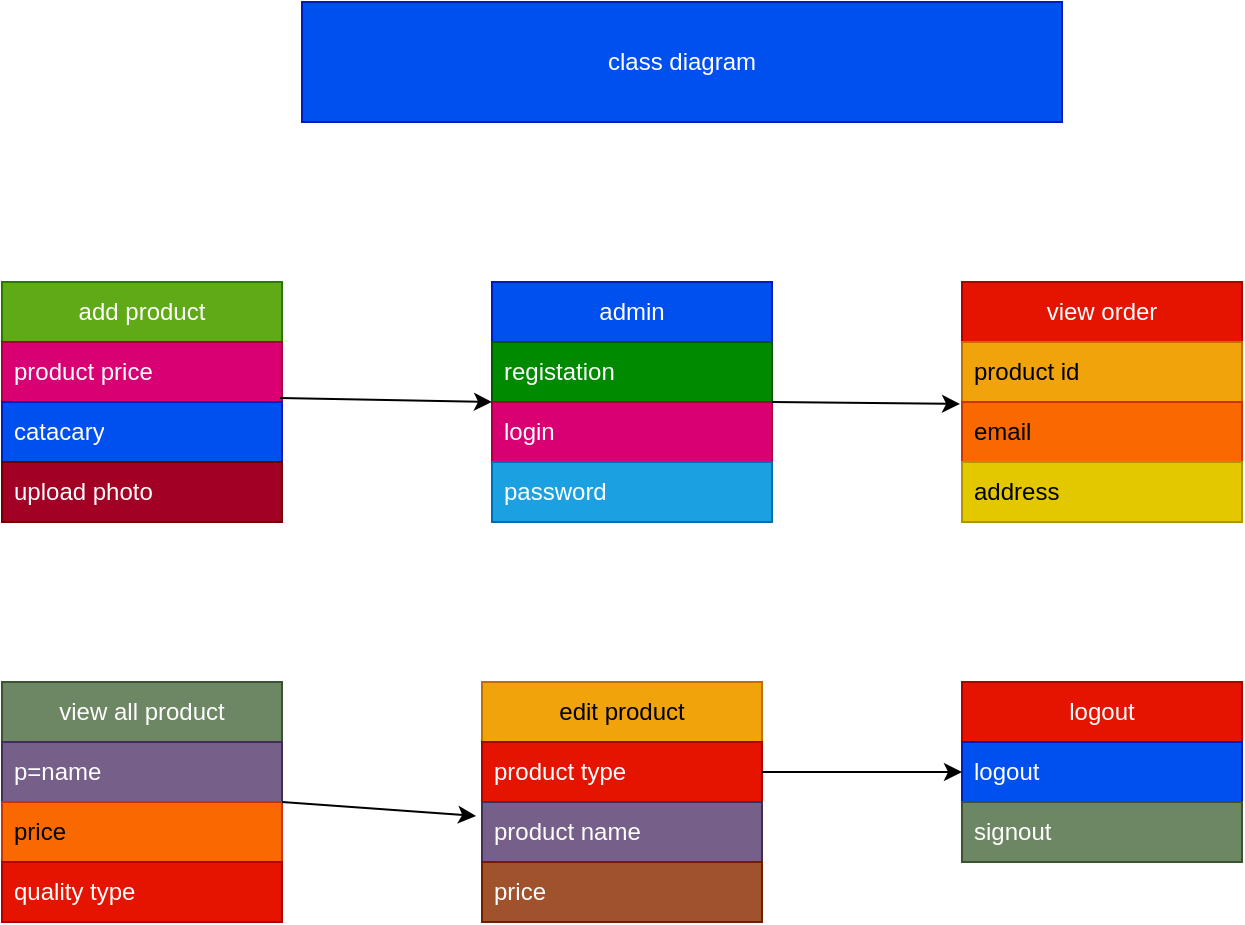 <mxfile version="24.3.0" type="device">
  <diagram name="Page-1" id="MdmT5e10n6XD0PZc3VMa">
    <mxGraphModel dx="880" dy="1568" grid="1" gridSize="10" guides="1" tooltips="1" connect="1" arrows="1" fold="1" page="1" pageScale="1" pageWidth="850" pageHeight="1100" math="0" shadow="0">
      <root>
        <mxCell id="0" />
        <mxCell id="1" parent="0" />
        <mxCell id="Z2GCPUI0oGUjT4MCKu2e-1" value="add product" style="swimlane;fontStyle=0;childLayout=stackLayout;horizontal=1;startSize=30;horizontalStack=0;resizeParent=1;resizeParentMax=0;resizeLast=0;collapsible=1;marginBottom=0;whiteSpace=wrap;html=1;fillColor=#60a917;fontColor=#ffffff;strokeColor=#2D7600;" vertex="1" parent="1">
          <mxGeometry x="40" y="80" width="140" height="120" as="geometry" />
        </mxCell>
        <mxCell id="Z2GCPUI0oGUjT4MCKu2e-2" value="product price" style="text;strokeColor=#A50040;fillColor=#d80073;align=left;verticalAlign=middle;spacingLeft=4;spacingRight=4;overflow=hidden;points=[[0,0.5],[1,0.5]];portConstraint=eastwest;rotatable=0;whiteSpace=wrap;html=1;fontColor=#ffffff;" vertex="1" parent="Z2GCPUI0oGUjT4MCKu2e-1">
          <mxGeometry y="30" width="140" height="30" as="geometry" />
        </mxCell>
        <mxCell id="Z2GCPUI0oGUjT4MCKu2e-3" value="catacary" style="text;strokeColor=#001DBC;fillColor=#0050ef;align=left;verticalAlign=middle;spacingLeft=4;spacingRight=4;overflow=hidden;points=[[0,0.5],[1,0.5]];portConstraint=eastwest;rotatable=0;whiteSpace=wrap;html=1;fontColor=#ffffff;" vertex="1" parent="Z2GCPUI0oGUjT4MCKu2e-1">
          <mxGeometry y="60" width="140" height="30" as="geometry" />
        </mxCell>
        <mxCell id="Z2GCPUI0oGUjT4MCKu2e-4" value="upload photo" style="text;strokeColor=#6F0000;fillColor=#a20025;align=left;verticalAlign=middle;spacingLeft=4;spacingRight=4;overflow=hidden;points=[[0,0.5],[1,0.5]];portConstraint=eastwest;rotatable=0;whiteSpace=wrap;html=1;fontColor=#ffffff;" vertex="1" parent="Z2GCPUI0oGUjT4MCKu2e-1">
          <mxGeometry y="90" width="140" height="30" as="geometry" />
        </mxCell>
        <mxCell id="Z2GCPUI0oGUjT4MCKu2e-5" value="admin" style="swimlane;fontStyle=0;childLayout=stackLayout;horizontal=1;startSize=30;horizontalStack=0;resizeParent=1;resizeParentMax=0;resizeLast=0;collapsible=1;marginBottom=0;whiteSpace=wrap;html=1;fillColor=#0050ef;fontColor=#ffffff;strokeColor=#001DBC;" vertex="1" parent="1">
          <mxGeometry x="285" y="80" width="140" height="120" as="geometry" />
        </mxCell>
        <mxCell id="Z2GCPUI0oGUjT4MCKu2e-6" value="registation" style="text;strokeColor=#005700;fillColor=#008a00;align=left;verticalAlign=middle;spacingLeft=4;spacingRight=4;overflow=hidden;points=[[0,0.5],[1,0.5]];portConstraint=eastwest;rotatable=0;whiteSpace=wrap;html=1;fontColor=#ffffff;" vertex="1" parent="Z2GCPUI0oGUjT4MCKu2e-5">
          <mxGeometry y="30" width="140" height="30" as="geometry" />
        </mxCell>
        <mxCell id="Z2GCPUI0oGUjT4MCKu2e-7" value="login" style="text;strokeColor=#A50040;fillColor=#d80073;align=left;verticalAlign=middle;spacingLeft=4;spacingRight=4;overflow=hidden;points=[[0,0.5],[1,0.5]];portConstraint=eastwest;rotatable=0;whiteSpace=wrap;html=1;fontColor=#ffffff;" vertex="1" parent="Z2GCPUI0oGUjT4MCKu2e-5">
          <mxGeometry y="60" width="140" height="30" as="geometry" />
        </mxCell>
        <mxCell id="Z2GCPUI0oGUjT4MCKu2e-8" value="password" style="text;strokeColor=#006EAF;fillColor=#1ba1e2;align=left;verticalAlign=middle;spacingLeft=4;spacingRight=4;overflow=hidden;points=[[0,0.5],[1,0.5]];portConstraint=eastwest;rotatable=0;whiteSpace=wrap;html=1;fontColor=#ffffff;" vertex="1" parent="Z2GCPUI0oGUjT4MCKu2e-5">
          <mxGeometry y="90" width="140" height="30" as="geometry" />
        </mxCell>
        <mxCell id="Z2GCPUI0oGUjT4MCKu2e-13" value="view all product" style="swimlane;fontStyle=0;childLayout=stackLayout;horizontal=1;startSize=30;horizontalStack=0;resizeParent=1;resizeParentMax=0;resizeLast=0;collapsible=1;marginBottom=0;whiteSpace=wrap;html=1;fillColor=#6d8764;fontColor=#ffffff;strokeColor=#3A5431;" vertex="1" parent="1">
          <mxGeometry x="40" y="280" width="140" height="120" as="geometry" />
        </mxCell>
        <mxCell id="Z2GCPUI0oGUjT4MCKu2e-14" value="p=name" style="text;strokeColor=#432D57;fillColor=#76608a;align=left;verticalAlign=middle;spacingLeft=4;spacingRight=4;overflow=hidden;points=[[0,0.5],[1,0.5]];portConstraint=eastwest;rotatable=0;whiteSpace=wrap;html=1;fontColor=#ffffff;" vertex="1" parent="Z2GCPUI0oGUjT4MCKu2e-13">
          <mxGeometry y="30" width="140" height="30" as="geometry" />
        </mxCell>
        <mxCell id="Z2GCPUI0oGUjT4MCKu2e-15" value="price" style="text;strokeColor=#C73500;fillColor=#fa6800;align=left;verticalAlign=middle;spacingLeft=4;spacingRight=4;overflow=hidden;points=[[0,0.5],[1,0.5]];portConstraint=eastwest;rotatable=0;whiteSpace=wrap;html=1;fontColor=#000000;" vertex="1" parent="Z2GCPUI0oGUjT4MCKu2e-13">
          <mxGeometry y="60" width="140" height="30" as="geometry" />
        </mxCell>
        <mxCell id="Z2GCPUI0oGUjT4MCKu2e-16" value="quality type" style="text;strokeColor=#B20000;fillColor=#e51400;align=left;verticalAlign=middle;spacingLeft=4;spacingRight=4;overflow=hidden;points=[[0,0.5],[1,0.5]];portConstraint=eastwest;rotatable=0;whiteSpace=wrap;html=1;fontColor=#ffffff;" vertex="1" parent="Z2GCPUI0oGUjT4MCKu2e-13">
          <mxGeometry y="90" width="140" height="30" as="geometry" />
        </mxCell>
        <mxCell id="Z2GCPUI0oGUjT4MCKu2e-17" value="edit product" style="swimlane;fontStyle=0;childLayout=stackLayout;horizontal=1;startSize=30;horizontalStack=0;resizeParent=1;resizeParentMax=0;resizeLast=0;collapsible=1;marginBottom=0;whiteSpace=wrap;html=1;fillColor=#f0a30a;fontColor=#000000;strokeColor=#BD7000;" vertex="1" parent="1">
          <mxGeometry x="280" y="280" width="140" height="120" as="geometry" />
        </mxCell>
        <mxCell id="Z2GCPUI0oGUjT4MCKu2e-18" value="product type" style="text;strokeColor=#B20000;fillColor=#e51400;align=left;verticalAlign=middle;spacingLeft=4;spacingRight=4;overflow=hidden;points=[[0,0.5],[1,0.5]];portConstraint=eastwest;rotatable=0;whiteSpace=wrap;html=1;fontColor=#ffffff;" vertex="1" parent="Z2GCPUI0oGUjT4MCKu2e-17">
          <mxGeometry y="30" width="140" height="30" as="geometry" />
        </mxCell>
        <mxCell id="Z2GCPUI0oGUjT4MCKu2e-19" value="product name" style="text;strokeColor=#432D57;fillColor=#76608a;align=left;verticalAlign=middle;spacingLeft=4;spacingRight=4;overflow=hidden;points=[[0,0.5],[1,0.5]];portConstraint=eastwest;rotatable=0;whiteSpace=wrap;html=1;fontColor=#ffffff;" vertex="1" parent="Z2GCPUI0oGUjT4MCKu2e-17">
          <mxGeometry y="60" width="140" height="30" as="geometry" />
        </mxCell>
        <mxCell id="Z2GCPUI0oGUjT4MCKu2e-20" value="price" style="text;strokeColor=#6D1F00;fillColor=#a0522d;align=left;verticalAlign=middle;spacingLeft=4;spacingRight=4;overflow=hidden;points=[[0,0.5],[1,0.5]];portConstraint=eastwest;rotatable=0;whiteSpace=wrap;html=1;fontColor=#ffffff;" vertex="1" parent="Z2GCPUI0oGUjT4MCKu2e-17">
          <mxGeometry y="90" width="140" height="30" as="geometry" />
        </mxCell>
        <mxCell id="Z2GCPUI0oGUjT4MCKu2e-21" value="logout" style="swimlane;fontStyle=0;childLayout=stackLayout;horizontal=1;startSize=30;horizontalStack=0;resizeParent=1;resizeParentMax=0;resizeLast=0;collapsible=1;marginBottom=0;whiteSpace=wrap;html=1;fillColor=#e51400;fontColor=#ffffff;strokeColor=#B20000;" vertex="1" parent="1">
          <mxGeometry x="520" y="280" width="140" height="90" as="geometry" />
        </mxCell>
        <mxCell id="Z2GCPUI0oGUjT4MCKu2e-22" value="logout" style="text;strokeColor=#001DBC;fillColor=#0050ef;align=left;verticalAlign=middle;spacingLeft=4;spacingRight=4;overflow=hidden;points=[[0,0.5],[1,0.5]];portConstraint=eastwest;rotatable=0;whiteSpace=wrap;html=1;fontColor=#ffffff;" vertex="1" parent="Z2GCPUI0oGUjT4MCKu2e-21">
          <mxGeometry y="30" width="140" height="30" as="geometry" />
        </mxCell>
        <mxCell id="Z2GCPUI0oGUjT4MCKu2e-23" value="signout" style="text;strokeColor=#3A5431;fillColor=#6d8764;align=left;verticalAlign=middle;spacingLeft=4;spacingRight=4;overflow=hidden;points=[[0,0.5],[1,0.5]];portConstraint=eastwest;rotatable=0;whiteSpace=wrap;html=1;fontColor=#ffffff;" vertex="1" parent="Z2GCPUI0oGUjT4MCKu2e-21">
          <mxGeometry y="60" width="140" height="30" as="geometry" />
        </mxCell>
        <mxCell id="Z2GCPUI0oGUjT4MCKu2e-26" value="view order" style="swimlane;fontStyle=0;childLayout=stackLayout;horizontal=1;startSize=30;horizontalStack=0;resizeParent=1;resizeParentMax=0;resizeLast=0;collapsible=1;marginBottom=0;whiteSpace=wrap;html=1;fillColor=#e51400;fontColor=#ffffff;strokeColor=#B20000;" vertex="1" parent="1">
          <mxGeometry x="520" y="80" width="140" height="120" as="geometry" />
        </mxCell>
        <mxCell id="Z2GCPUI0oGUjT4MCKu2e-27" value="product id" style="text;strokeColor=#BD7000;fillColor=#f0a30a;align=left;verticalAlign=middle;spacingLeft=4;spacingRight=4;overflow=hidden;points=[[0,0.5],[1,0.5]];portConstraint=eastwest;rotatable=0;whiteSpace=wrap;html=1;fontColor=#000000;" vertex="1" parent="Z2GCPUI0oGUjT4MCKu2e-26">
          <mxGeometry y="30" width="140" height="30" as="geometry" />
        </mxCell>
        <mxCell id="Z2GCPUI0oGUjT4MCKu2e-28" value="email" style="text;strokeColor=#C73500;fillColor=#fa6800;align=left;verticalAlign=middle;spacingLeft=4;spacingRight=4;overflow=hidden;points=[[0,0.5],[1,0.5]];portConstraint=eastwest;rotatable=0;whiteSpace=wrap;html=1;fontColor=#000000;" vertex="1" parent="Z2GCPUI0oGUjT4MCKu2e-26">
          <mxGeometry y="60" width="140" height="30" as="geometry" />
        </mxCell>
        <mxCell id="Z2GCPUI0oGUjT4MCKu2e-29" value="address" style="text;strokeColor=#B09500;fillColor=#e3c800;align=left;verticalAlign=middle;spacingLeft=4;spacingRight=4;overflow=hidden;points=[[0,0.5],[1,0.5]];portConstraint=eastwest;rotatable=0;whiteSpace=wrap;html=1;fontColor=#000000;" vertex="1" parent="Z2GCPUI0oGUjT4MCKu2e-26">
          <mxGeometry y="90" width="140" height="30" as="geometry" />
        </mxCell>
        <mxCell id="Z2GCPUI0oGUjT4MCKu2e-30" value="class diagram" style="rounded=0;whiteSpace=wrap;html=1;fillColor=#0050ef;fontColor=#ffffff;strokeColor=#001DBC;" vertex="1" parent="1">
          <mxGeometry x="190" y="-60" width="380" height="60" as="geometry" />
        </mxCell>
        <mxCell id="Z2GCPUI0oGUjT4MCKu2e-33" value="" style="endArrow=classic;html=1;rounded=0;entryX=0;entryY=0.5;entryDx=0;entryDy=0;exitX=0.993;exitY=-0.067;exitDx=0;exitDy=0;exitPerimeter=0;" edge="1" parent="1" source="Z2GCPUI0oGUjT4MCKu2e-3" target="Z2GCPUI0oGUjT4MCKu2e-5">
          <mxGeometry width="50" height="50" relative="1" as="geometry">
            <mxPoint x="400" y="250" as="sourcePoint" />
            <mxPoint x="450" y="200" as="targetPoint" />
          </mxGeometry>
        </mxCell>
        <mxCell id="Z2GCPUI0oGUjT4MCKu2e-34" value="" style="endArrow=classic;html=1;rounded=0;entryX=-0.007;entryY=0.033;entryDx=0;entryDy=0;entryPerimeter=0;exitX=1;exitY=0.5;exitDx=0;exitDy=0;" edge="1" parent="1" source="Z2GCPUI0oGUjT4MCKu2e-5" target="Z2GCPUI0oGUjT4MCKu2e-28">
          <mxGeometry width="50" height="50" relative="1" as="geometry">
            <mxPoint x="400" y="250" as="sourcePoint" />
            <mxPoint x="450" y="200" as="targetPoint" />
          </mxGeometry>
        </mxCell>
        <mxCell id="Z2GCPUI0oGUjT4MCKu2e-35" value="" style="endArrow=classic;html=1;rounded=0;entryX=-0.021;entryY=1.233;entryDx=0;entryDy=0;entryPerimeter=0;exitX=1;exitY=0.5;exitDx=0;exitDy=0;" edge="1" parent="1" source="Z2GCPUI0oGUjT4MCKu2e-13" target="Z2GCPUI0oGUjT4MCKu2e-18">
          <mxGeometry width="50" height="50" relative="1" as="geometry">
            <mxPoint x="400" y="250" as="sourcePoint" />
            <mxPoint x="450" y="200" as="targetPoint" />
          </mxGeometry>
        </mxCell>
        <mxCell id="Z2GCPUI0oGUjT4MCKu2e-36" value="" style="endArrow=classic;html=1;rounded=0;entryX=0;entryY=0.5;entryDx=0;entryDy=0;exitX=1;exitY=0.5;exitDx=0;exitDy=0;" edge="1" parent="1" source="Z2GCPUI0oGUjT4MCKu2e-18" target="Z2GCPUI0oGUjT4MCKu2e-22">
          <mxGeometry width="50" height="50" relative="1" as="geometry">
            <mxPoint x="400" y="250" as="sourcePoint" />
            <mxPoint x="450" y="200" as="targetPoint" />
          </mxGeometry>
        </mxCell>
      </root>
    </mxGraphModel>
  </diagram>
</mxfile>
